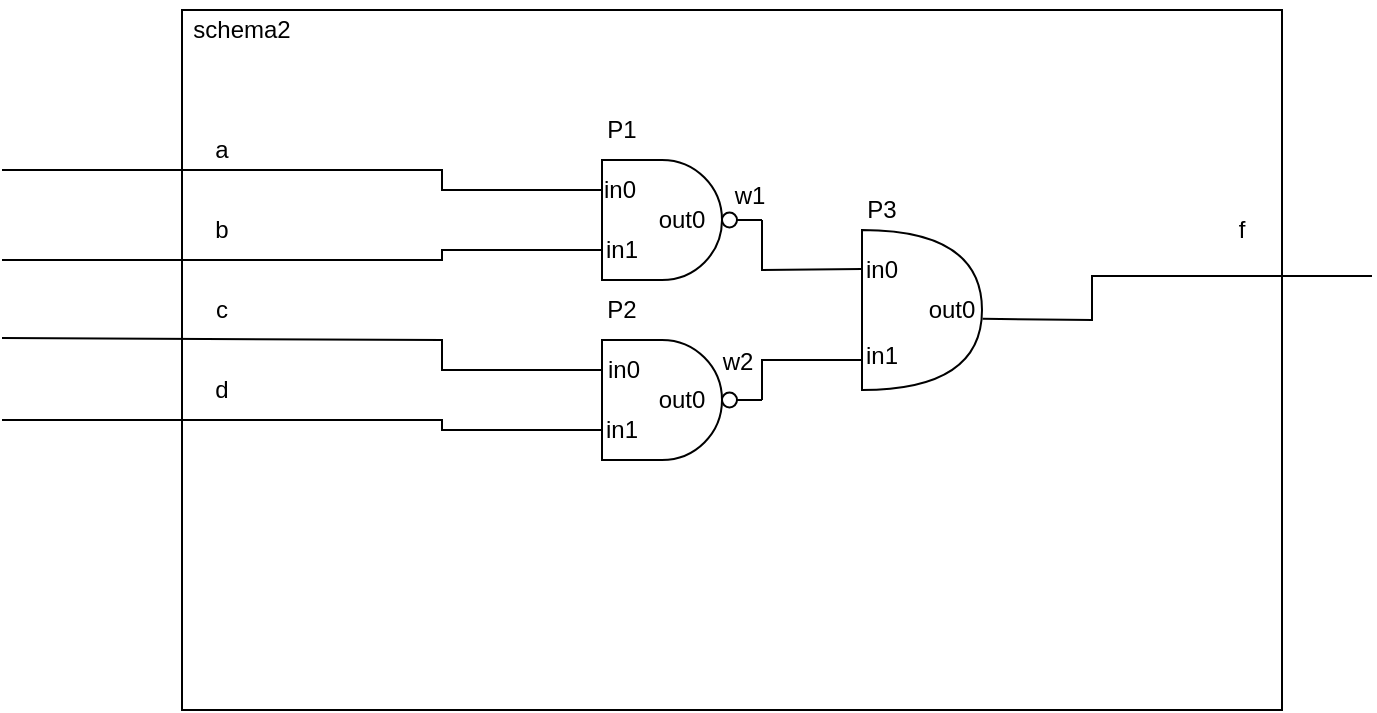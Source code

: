 <mxfile version="17.1.0" type="device"><diagram id="714LOVPTFMVZOr5Dav73" name="Page-1"><mxGraphModel dx="865" dy="463" grid="1" gridSize="10" guides="1" tooltips="1" connect="1" arrows="1" fold="1" page="1" pageScale="1" pageWidth="850" pageHeight="1100" math="0" shadow="0"><root><mxCell id="0"/><mxCell id="1" parent="0"/><mxCell id="u8_a6zm_y4wCXuKAj2z3-53" value="" style="shape=or;whiteSpace=wrap;html=1;fillColor=default;" vertex="1" parent="1"><mxGeometry x="490" y="225" width="60" height="80" as="geometry"/></mxCell><mxCell id="u8_a6zm_y4wCXuKAj2z3-1" value="" style="rounded=0;whiteSpace=wrap;html=1;fillColor=none;" vertex="1" parent="1"><mxGeometry x="150" y="115" width="550" height="350" as="geometry"/></mxCell><mxCell id="u8_a6zm_y4wCXuKAj2z3-2" value="&lt;div&gt;schema2&lt;/div&gt;" style="text;html=1;strokeColor=none;fillColor=none;align=center;verticalAlign=middle;whiteSpace=wrap;rounded=0;" vertex="1" parent="1"><mxGeometry x="150" y="110" width="60" height="30" as="geometry"/></mxCell><mxCell id="u8_a6zm_y4wCXuKAj2z3-4" value="b" style="text;html=1;strokeColor=none;fillColor=none;align=center;verticalAlign=middle;whiteSpace=wrap;rounded=0;" vertex="1" parent="1"><mxGeometry x="140" y="210" width="60" height="30" as="geometry"/></mxCell><mxCell id="u8_a6zm_y4wCXuKAj2z3-5" value="c" style="text;html=1;strokeColor=none;fillColor=none;align=center;verticalAlign=middle;whiteSpace=wrap;rounded=0;" vertex="1" parent="1"><mxGeometry x="140" y="250" width="60" height="30" as="geometry"/></mxCell><mxCell id="u8_a6zm_y4wCXuKAj2z3-7" value="d" style="text;html=1;strokeColor=none;fillColor=none;align=center;verticalAlign=middle;whiteSpace=wrap;rounded=0;" vertex="1" parent="1"><mxGeometry x="140" y="290" width="60" height="30" as="geometry"/></mxCell><mxCell id="u8_a6zm_y4wCXuKAj2z3-8" value="" style="endArrow=none;html=1;rounded=0;entryX=0;entryY=0.25;entryDx=0;entryDy=0;entryPerimeter=0;" edge="1" parent="1" target="u8_a6zm_y4wCXuKAj2z3-75"><mxGeometry width="50" height="50" relative="1" as="geometry"><mxPoint x="60" y="195" as="sourcePoint"/><mxPoint x="340" y="203" as="targetPoint"/><Array as="points"><mxPoint x="280" y="195"/><mxPoint x="280" y="205"/></Array></mxGeometry></mxCell><mxCell id="u8_a6zm_y4wCXuKAj2z3-9" value="" style="endArrow=none;html=1;rounded=0;entryX=0;entryY=0.75;entryDx=0;entryDy=0;entryPerimeter=0;" edge="1" parent="1" target="u8_a6zm_y4wCXuKAj2z3-75"><mxGeometry width="50" height="50" relative="1" as="geometry"><mxPoint x="60" y="240" as="sourcePoint"/><mxPoint x="180" y="240" as="targetPoint"/><Array as="points"><mxPoint x="280" y="240"/><mxPoint x="280" y="235"/></Array></mxGeometry></mxCell><mxCell id="u8_a6zm_y4wCXuKAj2z3-10" value="" style="endArrow=none;html=1;rounded=0;entryX=0;entryY=0.25;entryDx=0;entryDy=0;entryPerimeter=0;" edge="1" parent="1" target="u8_a6zm_y4wCXuKAj2z3-86"><mxGeometry width="50" height="50" relative="1" as="geometry"><mxPoint x="60" y="279" as="sourcePoint"/><mxPoint x="329.98" y="260.01" as="targetPoint"/><Array as="points"><mxPoint x="280" y="280"/><mxPoint x="280" y="295"/></Array></mxGeometry></mxCell><mxCell id="u8_a6zm_y4wCXuKAj2z3-11" value="" style="endArrow=none;html=1;rounded=0;entryX=0;entryY=0.5;entryDx=0;entryDy=0;" edge="1" parent="1" target="u8_a6zm_y4wCXuKAj2z3-90"><mxGeometry width="50" height="50" relative="1" as="geometry"><mxPoint x="60" y="320" as="sourcePoint"/><mxPoint x="240" y="335" as="targetPoint"/><Array as="points"><mxPoint x="200" y="320"/><mxPoint x="280" y="320"/><mxPoint x="280" y="325"/></Array></mxGeometry></mxCell><mxCell id="u8_a6zm_y4wCXuKAj2z3-23" value="" style="endArrow=none;html=1;rounded=0;exitX=1.005;exitY=0.381;exitDx=0;exitDy=0;exitPerimeter=0;" edge="1" parent="1"><mxGeometry width="50" height="50" relative="1" as="geometry"><mxPoint x="550.3" y="269.43" as="sourcePoint"/><mxPoint x="745" y="248" as="targetPoint"/><Array as="points"><mxPoint x="605" y="270"/><mxPoint x="605" y="248"/></Array></mxGeometry></mxCell><mxCell id="u8_a6zm_y4wCXuKAj2z3-25" value="f" style="text;html=1;strokeColor=none;fillColor=none;align=center;verticalAlign=middle;whiteSpace=wrap;rounded=0;" vertex="1" parent="1"><mxGeometry x="650" y="210" width="60" height="30" as="geometry"/></mxCell><mxCell id="u8_a6zm_y4wCXuKAj2z3-27" value="a" style="text;html=1;strokeColor=none;fillColor=none;align=center;verticalAlign=middle;whiteSpace=wrap;rounded=0;" vertex="1" parent="1"><mxGeometry x="140" y="170" width="60" height="30" as="geometry"/></mxCell><mxCell id="u8_a6zm_y4wCXuKAj2z3-38" style="edgeStyle=orthogonalEdgeStyle;rounded=0;orthogonalLoop=1;jettySize=auto;html=1;exitX=0;exitY=0.5;exitDx=0;exitDy=0;entryX=1;entryY=1;entryDx=0;entryDy=0;" edge="1" parent="1" target="u8_a6zm_y4wCXuKAj2z3-4"><mxGeometry relative="1" as="geometry"><mxPoint x="200" y="240" as="sourcePoint"/></mxGeometry></mxCell><mxCell id="u8_a6zm_y4wCXuKAj2z3-56" value="&lt;div&gt;in0&lt;/div&gt;" style="text;html=1;strokeColor=none;fillColor=none;align=center;verticalAlign=middle;whiteSpace=wrap;rounded=0;" vertex="1" parent="1"><mxGeometry x="470" y="230" width="60" height="30" as="geometry"/></mxCell><mxCell id="u8_a6zm_y4wCXuKAj2z3-58" value="&lt;div&gt;in1&lt;/div&gt;" style="text;html=1;strokeColor=none;fillColor=none;align=center;verticalAlign=middle;whiteSpace=wrap;rounded=0;" vertex="1" parent="1"><mxGeometry x="470" y="273" width="60" height="30" as="geometry"/></mxCell><mxCell id="u8_a6zm_y4wCXuKAj2z3-59" value="&lt;div&gt;P3&lt;/div&gt;" style="text;html=1;strokeColor=none;fillColor=none;align=center;verticalAlign=middle;whiteSpace=wrap;rounded=0;" vertex="1" parent="1"><mxGeometry x="470" y="200" width="60" height="30" as="geometry"/></mxCell><mxCell id="u8_a6zm_y4wCXuKAj2z3-60" value="&lt;div&gt;out0&lt;/div&gt;" style="text;html=1;strokeColor=none;fillColor=none;align=center;verticalAlign=middle;whiteSpace=wrap;rounded=0;" vertex="1" parent="1"><mxGeometry x="505" y="250" width="60" height="30" as="geometry"/></mxCell><mxCell id="u8_a6zm_y4wCXuKAj2z3-75" value="" style="verticalLabelPosition=bottom;shadow=0;dashed=0;align=center;html=1;verticalAlign=top;shape=mxgraph.electrical.logic_gates.logic_gate;operation=and;negating=1;negSize=0.15;fillColor=#FFFFFF;" vertex="1" parent="1"><mxGeometry x="340" y="190" width="100" height="60" as="geometry"/></mxCell><mxCell id="u8_a6zm_y4wCXuKAj2z3-76" value="&lt;div&gt;in0&lt;/div&gt;" style="text;html=1;strokeColor=none;fillColor=none;align=center;verticalAlign=middle;whiteSpace=wrap;rounded=0;" vertex="1" parent="1"><mxGeometry x="339" y="190" width="60" height="30" as="geometry"/></mxCell><mxCell id="u8_a6zm_y4wCXuKAj2z3-77" value="&lt;div&gt;in1&lt;/div&gt;" style="text;html=1;strokeColor=none;fillColor=none;align=center;verticalAlign=middle;whiteSpace=wrap;rounded=0;" vertex="1" parent="1"><mxGeometry x="340" y="220" width="60" height="30" as="geometry"/></mxCell><mxCell id="u8_a6zm_y4wCXuKAj2z3-78" value="&lt;div&gt;out0&lt;/div&gt;" style="text;html=1;strokeColor=none;fillColor=none;align=center;verticalAlign=middle;whiteSpace=wrap;rounded=0;" vertex="1" parent="1"><mxGeometry x="370" y="205" width="60" height="30" as="geometry"/></mxCell><mxCell id="u8_a6zm_y4wCXuKAj2z3-79" value="" style="endArrow=none;html=1;rounded=0;" edge="1" parent="1"><mxGeometry width="50" height="50" relative="1" as="geometry"><mxPoint x="440" y="220" as="sourcePoint"/><mxPoint x="490" y="244.5" as="targetPoint"/><Array as="points"><mxPoint x="440" y="245"/></Array></mxGeometry></mxCell><mxCell id="u8_a6zm_y4wCXuKAj2z3-80" value="w1" style="text;html=1;strokeColor=none;fillColor=none;align=center;verticalAlign=middle;whiteSpace=wrap;rounded=0;" vertex="1" parent="1"><mxGeometry x="404" y="193" width="60" height="30" as="geometry"/></mxCell><mxCell id="u8_a6zm_y4wCXuKAj2z3-81" value="&lt;div&gt;P1&lt;/div&gt;" style="text;html=1;strokeColor=none;fillColor=none;align=center;verticalAlign=middle;whiteSpace=wrap;rounded=0;" vertex="1" parent="1"><mxGeometry x="340" y="160" width="60" height="30" as="geometry"/></mxCell><mxCell id="u8_a6zm_y4wCXuKAj2z3-86" value="" style="verticalLabelPosition=bottom;shadow=0;dashed=0;align=center;html=1;verticalAlign=top;shape=mxgraph.electrical.logic_gates.logic_gate;operation=and;negating=1;negSize=0.15;fillColor=#FFFFFF;" vertex="1" parent="1"><mxGeometry x="340" y="280" width="100" height="60" as="geometry"/></mxCell><mxCell id="u8_a6zm_y4wCXuKAj2z3-87" value="&lt;div&gt;P2&lt;/div&gt;" style="text;html=1;strokeColor=none;fillColor=none;align=center;verticalAlign=middle;whiteSpace=wrap;rounded=0;" vertex="1" parent="1"><mxGeometry x="340" y="250" width="60" height="30" as="geometry"/></mxCell><mxCell id="u8_a6zm_y4wCXuKAj2z3-89" value="&lt;div&gt;in0&lt;/div&gt;" style="text;html=1;strokeColor=none;fillColor=none;align=center;verticalAlign=middle;whiteSpace=wrap;rounded=0;" vertex="1" parent="1"><mxGeometry x="351" y="280" width="40" height="30" as="geometry"/></mxCell><mxCell id="u8_a6zm_y4wCXuKAj2z3-90" value="&lt;div&gt;in1&lt;/div&gt;" style="text;html=1;strokeColor=none;fillColor=none;align=center;verticalAlign=middle;whiteSpace=wrap;rounded=0;" vertex="1" parent="1"><mxGeometry x="340" y="310" width="60" height="30" as="geometry"/></mxCell><mxCell id="u8_a6zm_y4wCXuKAj2z3-91" value="&lt;div&gt;out0&lt;/div&gt;" style="text;html=1;strokeColor=none;fillColor=none;align=center;verticalAlign=middle;whiteSpace=wrap;rounded=0;" vertex="1" parent="1"><mxGeometry x="370" y="295" width="60" height="30" as="geometry"/></mxCell><mxCell id="u8_a6zm_y4wCXuKAj2z3-93" value="w2" style="text;html=1;strokeColor=none;fillColor=none;align=center;verticalAlign=middle;whiteSpace=wrap;rounded=0;" vertex="1" parent="1"><mxGeometry x="398" y="276" width="60" height="30" as="geometry"/></mxCell><mxCell id="u8_a6zm_y4wCXuKAj2z3-95" value="" style="endArrow=none;html=1;rounded=0;entryX=1;entryY=0.5;entryDx=0;entryDy=0;entryPerimeter=0;" edge="1" parent="1" target="u8_a6zm_y4wCXuKAj2z3-86"><mxGeometry width="50" height="50" relative="1" as="geometry"><mxPoint x="490" y="290" as="sourcePoint"/><mxPoint x="560" y="240" as="targetPoint"/><Array as="points"><mxPoint x="440" y="290"/></Array></mxGeometry></mxCell></root></mxGraphModel></diagram></mxfile>